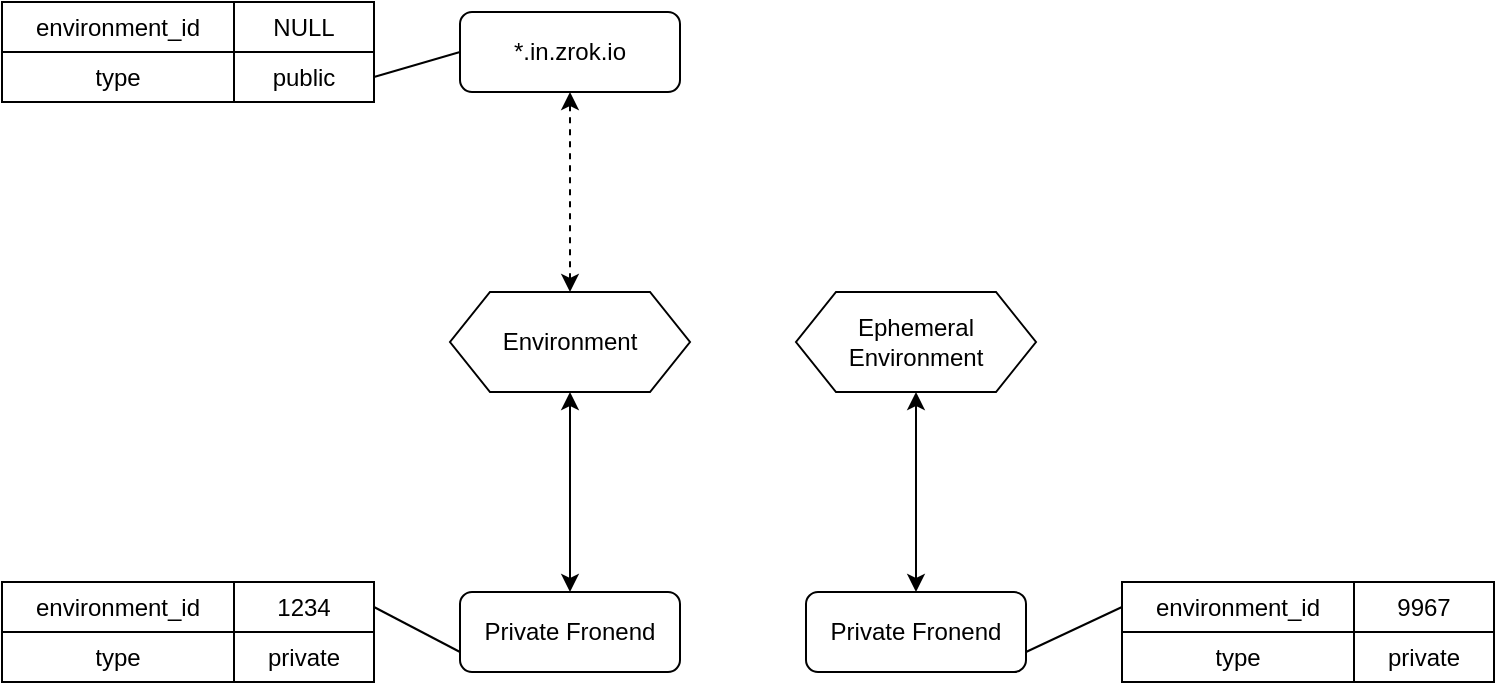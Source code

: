 <mxfile version="20.3.0" type="device"><diagram id="oqxypaCZoQuY0yNYre-9" name="Page-1"><mxGraphModel dx="1038" dy="659" grid="1" gridSize="10" guides="1" tooltips="1" connect="1" arrows="1" fold="1" page="1" pageScale="1" pageWidth="850" pageHeight="500" math="0" shadow="0"><root><mxCell id="0"/><mxCell id="1" parent="0"/><mxCell id="8v-Cq6LCKsPsZauSviBj-1" value="*.in.zrok.io" style="rounded=1;whiteSpace=wrap;html=1;" parent="1" vertex="1"><mxGeometry x="281" y="85" width="110" height="40" as="geometry"/></mxCell><mxCell id="8v-Cq6LCKsPsZauSviBj-3" value="" style="endArrow=classic;startArrow=classic;html=1;rounded=0;entryX=0.5;entryY=1;entryDx=0;entryDy=0;dashed=1;exitX=0.5;exitY=0;exitDx=0;exitDy=0;" parent="1" source="8v-Cq6LCKsPsZauSviBj-6" target="8v-Cq6LCKsPsZauSviBj-1" edge="1"><mxGeometry width="50" height="50" relative="1" as="geometry"><mxPoint x="336" y="215" as="sourcePoint"/><mxPoint x="511" y="265" as="targetPoint"/></mxGeometry></mxCell><mxCell id="8v-Cq6LCKsPsZauSviBj-4" value="Private Fronend" style="rounded=1;whiteSpace=wrap;html=1;" parent="1" vertex="1"><mxGeometry x="281" y="375" width="110" height="40" as="geometry"/></mxCell><mxCell id="8v-Cq6LCKsPsZauSviBj-5" value="" style="endArrow=classic;startArrow=classic;html=1;rounded=0;exitX=0.5;exitY=0;exitDx=0;exitDy=0;entryX=0.5;entryY=1;entryDx=0;entryDy=0;" parent="1" source="8v-Cq6LCKsPsZauSviBj-4" target="8v-Cq6LCKsPsZauSviBj-6" edge="1"><mxGeometry width="50" height="50" relative="1" as="geometry"><mxPoint x="521" y="375" as="sourcePoint"/><mxPoint x="337.92" y="277.64" as="targetPoint"/></mxGeometry></mxCell><mxCell id="8v-Cq6LCKsPsZauSviBj-6" value="Environment" style="shape=hexagon;perimeter=hexagonPerimeter2;whiteSpace=wrap;html=1;fixedSize=1;size=20;" parent="1" vertex="1"><mxGeometry x="276" y="225" width="120" height="50" as="geometry"/></mxCell><mxCell id="8v-Cq6LCKsPsZauSviBj-8" value="Ephemeral&lt;br&gt;Environment" style="shape=hexagon;perimeter=hexagonPerimeter2;whiteSpace=wrap;html=1;fixedSize=1;size=20;" parent="1" vertex="1"><mxGeometry x="449" y="225" width="120" height="50" as="geometry"/></mxCell><mxCell id="8v-Cq6LCKsPsZauSviBj-9" value="Private Fronend" style="rounded=1;whiteSpace=wrap;html=1;" parent="1" vertex="1"><mxGeometry x="454" y="375" width="110" height="40" as="geometry"/></mxCell><mxCell id="8v-Cq6LCKsPsZauSviBj-10" value="" style="endArrow=classic;startArrow=classic;html=1;rounded=0;entryX=0.5;entryY=1;entryDx=0;entryDy=0;exitX=0.5;exitY=0;exitDx=0;exitDy=0;" parent="1" source="8v-Cq6LCKsPsZauSviBj-9" target="8v-Cq6LCKsPsZauSviBj-8" edge="1"><mxGeometry width="50" height="50" relative="1" as="geometry"><mxPoint x="699" y="330" as="sourcePoint"/><mxPoint x="749" y="280" as="targetPoint"/></mxGeometry></mxCell><mxCell id="8v-Cq6LCKsPsZauSviBj-12" value="" style="shape=table;startSize=0;container=1;collapsible=0;childLayout=tableLayout;" parent="1" vertex="1"><mxGeometry x="52" y="80" width="186" height="50" as="geometry"/></mxCell><mxCell id="8v-Cq6LCKsPsZauSviBj-13" value="" style="shape=tableRow;horizontal=0;startSize=0;swimlaneHead=0;swimlaneBody=0;top=0;left=0;bottom=0;right=0;collapsible=0;dropTarget=0;fillColor=none;points=[[0,0.5],[1,0.5]];portConstraint=eastwest;" parent="8v-Cq6LCKsPsZauSviBj-12" vertex="1"><mxGeometry width="186" height="25" as="geometry"/></mxCell><mxCell id="8v-Cq6LCKsPsZauSviBj-14" value="environment_id" style="shape=partialRectangle;html=1;whiteSpace=wrap;connectable=0;overflow=hidden;fillColor=none;top=0;left=0;bottom=0;right=0;pointerEvents=1;align=center;" parent="8v-Cq6LCKsPsZauSviBj-13" vertex="1"><mxGeometry width="116" height="25" as="geometry"><mxRectangle width="116" height="25" as="alternateBounds"/></mxGeometry></mxCell><mxCell id="8v-Cq6LCKsPsZauSviBj-15" value="NULL" style="shape=partialRectangle;html=1;whiteSpace=wrap;connectable=0;overflow=hidden;fillColor=none;top=0;left=0;bottom=0;right=0;pointerEvents=1;" parent="8v-Cq6LCKsPsZauSviBj-13" vertex="1"><mxGeometry x="116" width="70" height="25" as="geometry"><mxRectangle width="70" height="25" as="alternateBounds"/></mxGeometry></mxCell><mxCell id="8v-Cq6LCKsPsZauSviBj-16" value="" style="shape=tableRow;horizontal=0;startSize=0;swimlaneHead=0;swimlaneBody=0;top=0;left=0;bottom=0;right=0;collapsible=0;dropTarget=0;fillColor=none;points=[[0,0.5],[1,0.5]];portConstraint=eastwest;" parent="8v-Cq6LCKsPsZauSviBj-12" vertex="1"><mxGeometry y="25" width="186" height="25" as="geometry"/></mxCell><mxCell id="8v-Cq6LCKsPsZauSviBj-17" value="type" style="shape=partialRectangle;html=1;whiteSpace=wrap;connectable=0;overflow=hidden;fillColor=none;top=0;left=0;bottom=0;right=0;pointerEvents=1;" parent="8v-Cq6LCKsPsZauSviBj-16" vertex="1"><mxGeometry width="116" height="25" as="geometry"><mxRectangle width="116" height="25" as="alternateBounds"/></mxGeometry></mxCell><mxCell id="8v-Cq6LCKsPsZauSviBj-18" value="public" style="shape=partialRectangle;html=1;whiteSpace=wrap;connectable=0;overflow=hidden;fillColor=none;top=0;left=0;bottom=0;right=0;pointerEvents=1;" parent="8v-Cq6LCKsPsZauSviBj-16" vertex="1"><mxGeometry x="116" width="70" height="25" as="geometry"><mxRectangle width="70" height="25" as="alternateBounds"/></mxGeometry></mxCell><mxCell id="8v-Cq6LCKsPsZauSviBj-19" value="" style="endArrow=none;html=1;rounded=0;entryX=0;entryY=0.5;entryDx=0;entryDy=0;exitX=1;exitY=0.5;exitDx=0;exitDy=0;" parent="1" source="8v-Cq6LCKsPsZauSviBj-16" target="8v-Cq6LCKsPsZauSviBj-1" edge="1"><mxGeometry width="50" height="50" relative="1" as="geometry"><mxPoint x="112" y="280" as="sourcePoint"/><mxPoint x="162" y="230" as="targetPoint"/></mxGeometry></mxCell><mxCell id="8v-Cq6LCKsPsZauSviBj-20" value="" style="shape=table;startSize=0;container=1;collapsible=0;childLayout=tableLayout;" parent="1" vertex="1"><mxGeometry x="52" y="370" width="186" height="50" as="geometry"/></mxCell><mxCell id="8v-Cq6LCKsPsZauSviBj-21" value="" style="shape=tableRow;horizontal=0;startSize=0;swimlaneHead=0;swimlaneBody=0;top=0;left=0;bottom=0;right=0;collapsible=0;dropTarget=0;fillColor=none;points=[[0,0.5],[1,0.5]];portConstraint=eastwest;" parent="8v-Cq6LCKsPsZauSviBj-20" vertex="1"><mxGeometry width="186" height="25" as="geometry"/></mxCell><mxCell id="8v-Cq6LCKsPsZauSviBj-22" value="environment_id" style="shape=partialRectangle;html=1;whiteSpace=wrap;connectable=0;overflow=hidden;fillColor=none;top=0;left=0;bottom=0;right=0;pointerEvents=1;align=center;" parent="8v-Cq6LCKsPsZauSviBj-21" vertex="1"><mxGeometry width="116" height="25" as="geometry"><mxRectangle width="116" height="25" as="alternateBounds"/></mxGeometry></mxCell><mxCell id="8v-Cq6LCKsPsZauSviBj-23" value="1234" style="shape=partialRectangle;html=1;whiteSpace=wrap;connectable=0;overflow=hidden;fillColor=none;top=0;left=0;bottom=0;right=0;pointerEvents=1;" parent="8v-Cq6LCKsPsZauSviBj-21" vertex="1"><mxGeometry x="116" width="70" height="25" as="geometry"><mxRectangle width="70" height="25" as="alternateBounds"/></mxGeometry></mxCell><mxCell id="8v-Cq6LCKsPsZauSviBj-24" value="" style="shape=tableRow;horizontal=0;startSize=0;swimlaneHead=0;swimlaneBody=0;top=0;left=0;bottom=0;right=0;collapsible=0;dropTarget=0;fillColor=none;points=[[0,0.5],[1,0.5]];portConstraint=eastwest;" parent="8v-Cq6LCKsPsZauSviBj-20" vertex="1"><mxGeometry y="25" width="186" height="25" as="geometry"/></mxCell><mxCell id="8v-Cq6LCKsPsZauSviBj-25" value="type" style="shape=partialRectangle;html=1;whiteSpace=wrap;connectable=0;overflow=hidden;fillColor=none;top=0;left=0;bottom=0;right=0;pointerEvents=1;" parent="8v-Cq6LCKsPsZauSviBj-24" vertex="1"><mxGeometry width="116" height="25" as="geometry"><mxRectangle width="116" height="25" as="alternateBounds"/></mxGeometry></mxCell><mxCell id="8v-Cq6LCKsPsZauSviBj-26" value="private" style="shape=partialRectangle;html=1;whiteSpace=wrap;connectable=0;overflow=hidden;fillColor=none;top=0;left=0;bottom=0;right=0;pointerEvents=1;" parent="8v-Cq6LCKsPsZauSviBj-24" vertex="1"><mxGeometry x="116" width="70" height="25" as="geometry"><mxRectangle width="70" height="25" as="alternateBounds"/></mxGeometry></mxCell><mxCell id="8v-Cq6LCKsPsZauSviBj-27" value="" style="endArrow=none;html=1;rounded=0;entryX=0;entryY=0.75;entryDx=0;entryDy=0;exitX=1;exitY=0.5;exitDx=0;exitDy=0;" parent="1" source="8v-Cq6LCKsPsZauSviBj-21" target="8v-Cq6LCKsPsZauSviBj-4" edge="1"><mxGeometry width="50" height="50" relative="1" as="geometry"><mxPoint x="272" y="510" as="sourcePoint"/><mxPoint x="322" y="460" as="targetPoint"/></mxGeometry></mxCell><mxCell id="8v-Cq6LCKsPsZauSviBj-28" value="" style="shape=table;startSize=0;container=1;collapsible=0;childLayout=tableLayout;" parent="1" vertex="1"><mxGeometry x="612" y="370" width="186" height="50" as="geometry"/></mxCell><mxCell id="8v-Cq6LCKsPsZauSviBj-29" value="" style="shape=tableRow;horizontal=0;startSize=0;swimlaneHead=0;swimlaneBody=0;top=0;left=0;bottom=0;right=0;collapsible=0;dropTarget=0;fillColor=none;points=[[0,0.5],[1,0.5]];portConstraint=eastwest;" parent="8v-Cq6LCKsPsZauSviBj-28" vertex="1"><mxGeometry width="186" height="25" as="geometry"/></mxCell><mxCell id="8v-Cq6LCKsPsZauSviBj-30" value="environment_id" style="shape=partialRectangle;html=1;whiteSpace=wrap;connectable=0;overflow=hidden;fillColor=none;top=0;left=0;bottom=0;right=0;pointerEvents=1;align=center;" parent="8v-Cq6LCKsPsZauSviBj-29" vertex="1"><mxGeometry width="116" height="25" as="geometry"><mxRectangle width="116" height="25" as="alternateBounds"/></mxGeometry></mxCell><mxCell id="8v-Cq6LCKsPsZauSviBj-31" value="9967" style="shape=partialRectangle;html=1;whiteSpace=wrap;connectable=0;overflow=hidden;fillColor=none;top=0;left=0;bottom=0;right=0;pointerEvents=1;" parent="8v-Cq6LCKsPsZauSviBj-29" vertex="1"><mxGeometry x="116" width="70" height="25" as="geometry"><mxRectangle width="70" height="25" as="alternateBounds"/></mxGeometry></mxCell><mxCell id="8v-Cq6LCKsPsZauSviBj-32" value="" style="shape=tableRow;horizontal=0;startSize=0;swimlaneHead=0;swimlaneBody=0;top=0;left=0;bottom=0;right=0;collapsible=0;dropTarget=0;fillColor=none;points=[[0,0.5],[1,0.5]];portConstraint=eastwest;" parent="8v-Cq6LCKsPsZauSviBj-28" vertex="1"><mxGeometry y="25" width="186" height="25" as="geometry"/></mxCell><mxCell id="8v-Cq6LCKsPsZauSviBj-33" value="type" style="shape=partialRectangle;html=1;whiteSpace=wrap;connectable=0;overflow=hidden;fillColor=none;top=0;left=0;bottom=0;right=0;pointerEvents=1;" parent="8v-Cq6LCKsPsZauSviBj-32" vertex="1"><mxGeometry width="116" height="25" as="geometry"><mxRectangle width="116" height="25" as="alternateBounds"/></mxGeometry></mxCell><mxCell id="8v-Cq6LCKsPsZauSviBj-34" value="private" style="shape=partialRectangle;html=1;whiteSpace=wrap;connectable=0;overflow=hidden;fillColor=none;top=0;left=0;bottom=0;right=0;pointerEvents=1;" parent="8v-Cq6LCKsPsZauSviBj-32" vertex="1"><mxGeometry x="116" width="70" height="25" as="geometry"><mxRectangle width="70" height="25" as="alternateBounds"/></mxGeometry></mxCell><mxCell id="8v-Cq6LCKsPsZauSviBj-35" value="" style="endArrow=none;html=1;rounded=0;entryX=0;entryY=0.5;entryDx=0;entryDy=0;exitX=1;exitY=0.75;exitDx=0;exitDy=0;" parent="1" source="8v-Cq6LCKsPsZauSviBj-9" target="8v-Cq6LCKsPsZauSviBj-29" edge="1"><mxGeometry width="50" height="50" relative="1" as="geometry"><mxPoint x="592" y="530" as="sourcePoint"/><mxPoint x="642" y="480" as="targetPoint"/></mxGeometry></mxCell></root></mxGraphModel></diagram></mxfile>